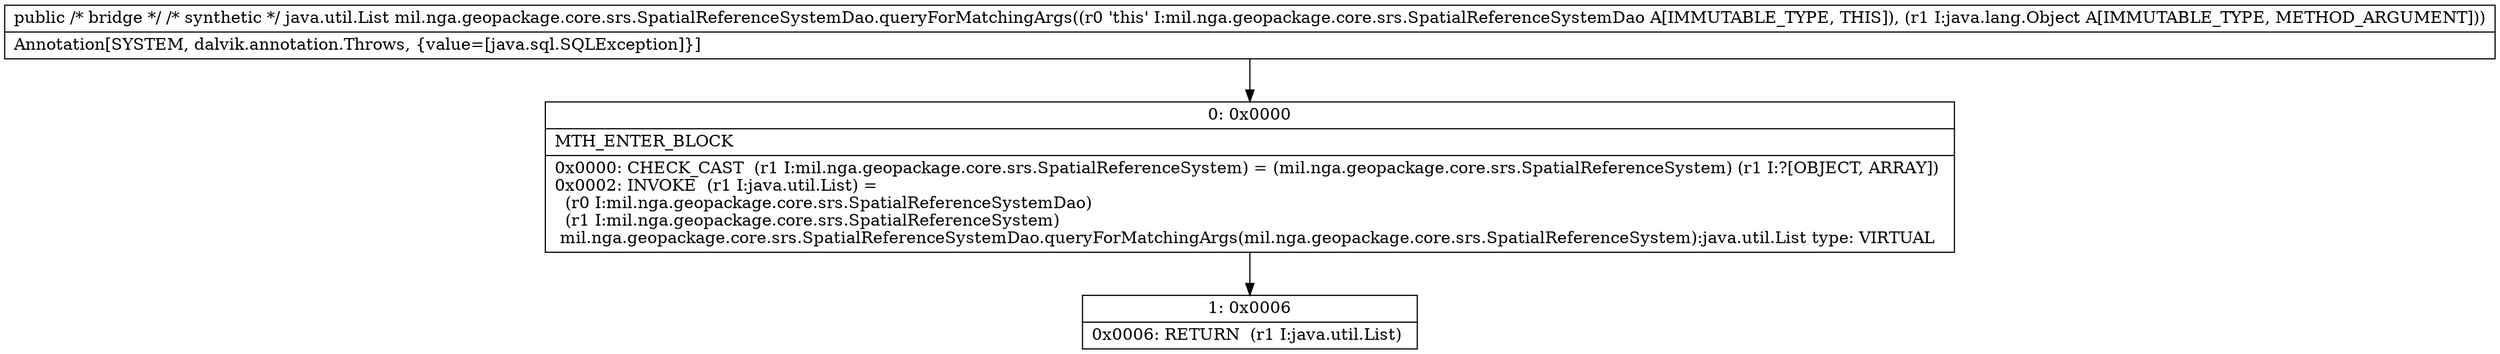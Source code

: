 digraph "CFG formil.nga.geopackage.core.srs.SpatialReferenceSystemDao.queryForMatchingArgs(Ljava\/lang\/Object;)Ljava\/util\/List;" {
Node_0 [shape=record,label="{0\:\ 0x0000|MTH_ENTER_BLOCK\l|0x0000: CHECK_CAST  (r1 I:mil.nga.geopackage.core.srs.SpatialReferenceSystem) = (mil.nga.geopackage.core.srs.SpatialReferenceSystem) (r1 I:?[OBJECT, ARRAY]) \l0x0002: INVOKE  (r1 I:java.util.List) = \l  (r0 I:mil.nga.geopackage.core.srs.SpatialReferenceSystemDao)\l  (r1 I:mil.nga.geopackage.core.srs.SpatialReferenceSystem)\l mil.nga.geopackage.core.srs.SpatialReferenceSystemDao.queryForMatchingArgs(mil.nga.geopackage.core.srs.SpatialReferenceSystem):java.util.List type: VIRTUAL \l}"];
Node_1 [shape=record,label="{1\:\ 0x0006|0x0006: RETURN  (r1 I:java.util.List) \l}"];
MethodNode[shape=record,label="{public \/* bridge *\/ \/* synthetic *\/ java.util.List mil.nga.geopackage.core.srs.SpatialReferenceSystemDao.queryForMatchingArgs((r0 'this' I:mil.nga.geopackage.core.srs.SpatialReferenceSystemDao A[IMMUTABLE_TYPE, THIS]), (r1 I:java.lang.Object A[IMMUTABLE_TYPE, METHOD_ARGUMENT]))  | Annotation[SYSTEM, dalvik.annotation.Throws, \{value=[java.sql.SQLException]\}]\l}"];
MethodNode -> Node_0;
Node_0 -> Node_1;
}

